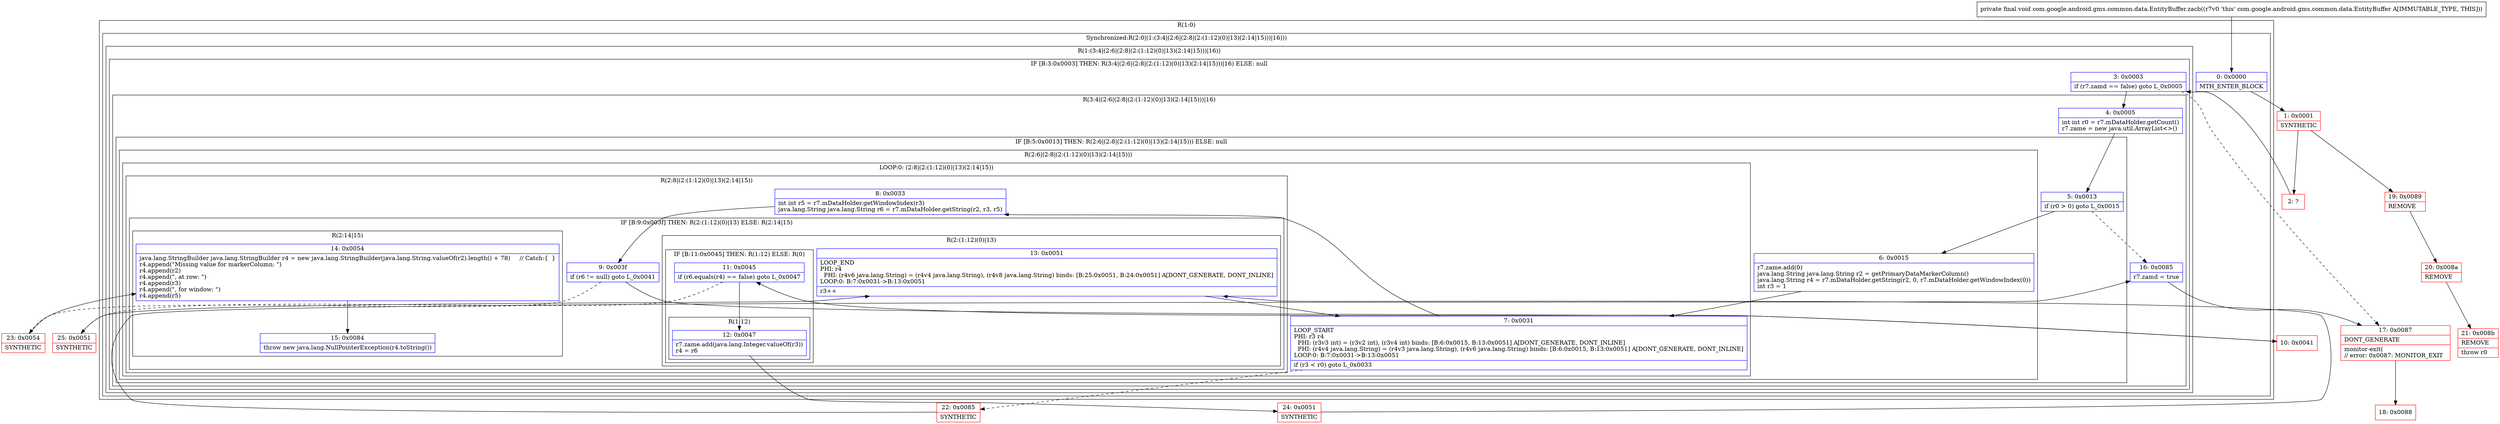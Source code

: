 digraph "CFG forcom.google.android.gms.common.data.EntityBuffer.zacb()V" {
subgraph cluster_Region_1059184441 {
label = "R(1:0)";
node [shape=record,color=blue];
subgraph cluster_SynchronizedRegion_2030794618 {
label = "Synchronized:R(2:0|(1:(3:4|(2:6|(2:8|(2:(1:12)(0)|13)(2:14|15)))|16)))";
node [shape=record,color=blue];
Node_0 [shape=record,label="{0\:\ 0x0000|MTH_ENTER_BLOCK\l}"];
subgraph cluster_Region_83653298 {
label = "R(1:(3:4|(2:6|(2:8|(2:(1:12)(0)|13)(2:14|15)))|16))";
node [shape=record,color=blue];
subgraph cluster_IfRegion_1171002904 {
label = "IF [B:3:0x0003] THEN: R(3:4|(2:6|(2:8|(2:(1:12)(0)|13)(2:14|15)))|16) ELSE: null";
node [shape=record,color=blue];
Node_3 [shape=record,label="{3\:\ 0x0003|if (r7.zamd == false) goto L_0x0005\l}"];
subgraph cluster_Region_55199658 {
label = "R(3:4|(2:6|(2:8|(2:(1:12)(0)|13)(2:14|15)))|16)";
node [shape=record,color=blue];
Node_4 [shape=record,label="{4\:\ 0x0005|int int r0 = r7.mDataHolder.getCount()\lr7.zame = new java.util.ArrayList\<\>()\l}"];
subgraph cluster_IfRegion_61423012 {
label = "IF [B:5:0x0013] THEN: R(2:6|(2:8|(2:(1:12)(0)|13)(2:14|15))) ELSE: null";
node [shape=record,color=blue];
Node_5 [shape=record,label="{5\:\ 0x0013|if (r0 \> 0) goto L_0x0015\l}"];
subgraph cluster_Region_1032860631 {
label = "R(2:6|(2:8|(2:(1:12)(0)|13)(2:14|15)))";
node [shape=record,color=blue];
Node_6 [shape=record,label="{6\:\ 0x0015|r7.zame.add(0)\ljava.lang.String java.lang.String r2 = getPrimaryDataMarkerColumn()\ljava.lang.String r4 = r7.mDataHolder.getString(r2, 0, r7.mDataHolder.getWindowIndex(0))\lint r3 = 1\l}"];
subgraph cluster_LoopRegion_121875056 {
label = "LOOP:0: (2:8|(2:(1:12)(0)|13)(2:14|15))";
node [shape=record,color=blue];
Node_7 [shape=record,label="{7\:\ 0x0031|LOOP_START\lPHI: r3 r4 \l  PHI: (r3v3 int) = (r3v2 int), (r3v4 int) binds: [B:6:0x0015, B:13:0x0051] A[DONT_GENERATE, DONT_INLINE]\l  PHI: (r4v4 java.lang.String) = (r4v3 java.lang.String), (r4v6 java.lang.String) binds: [B:6:0x0015, B:13:0x0051] A[DONT_GENERATE, DONT_INLINE]\lLOOP:0: B:7:0x0031\-\>B:13:0x0051\l|if (r3 \< r0) goto L_0x0033\l}"];
subgraph cluster_Region_1823888600 {
label = "R(2:8|(2:(1:12)(0)|13)(2:14|15))";
node [shape=record,color=blue];
Node_8 [shape=record,label="{8\:\ 0x0033|int int r5 = r7.mDataHolder.getWindowIndex(r3)\ljava.lang.String java.lang.String r6 = r7.mDataHolder.getString(r2, r3, r5)\l}"];
subgraph cluster_IfRegion_949429354 {
label = "IF [B:9:0x003f] THEN: R(2:(1:12)(0)|13) ELSE: R(2:14|15)";
node [shape=record,color=blue];
Node_9 [shape=record,label="{9\:\ 0x003f|if (r6 != null) goto L_0x0041\l}"];
subgraph cluster_Region_1590569212 {
label = "R(2:(1:12)(0)|13)";
node [shape=record,color=blue];
subgraph cluster_IfRegion_48304 {
label = "IF [B:11:0x0045] THEN: R(1:12) ELSE: R(0)";
node [shape=record,color=blue];
Node_11 [shape=record,label="{11\:\ 0x0045|if (r6.equals(r4) == false) goto L_0x0047\l}"];
subgraph cluster_Region_1018314362 {
label = "R(1:12)";
node [shape=record,color=blue];
Node_12 [shape=record,label="{12\:\ 0x0047|r7.zame.add(java.lang.Integer.valueOf(r3))\lr4 = r6\l}"];
}
subgraph cluster_Region_1957020047 {
label = "R(0)";
node [shape=record,color=blue];
}
}
Node_13 [shape=record,label="{13\:\ 0x0051|LOOP_END\lPHI: r4 \l  PHI: (r4v6 java.lang.String) = (r4v4 java.lang.String), (r4v8 java.lang.String) binds: [B:25:0x0051, B:24:0x0051] A[DONT_GENERATE, DONT_INLINE]\lLOOP:0: B:7:0x0031\-\>B:13:0x0051\l|r3++\l}"];
}
subgraph cluster_Region_649593079 {
label = "R(2:14|15)";
node [shape=record,color=blue];
Node_14 [shape=record,label="{14\:\ 0x0054|java.lang.StringBuilder java.lang.StringBuilder r4 = new java.lang.StringBuilder(java.lang.String.valueOf(r2).length() + 78)     \/\/ Catch:\{  \}\lr4.append(\"Missing value for markerColumn: \")\lr4.append(r2)\lr4.append(\", at row: \")\lr4.append(r3)\lr4.append(\", for window: \")\lr4.append(r5)\l}"];
Node_15 [shape=record,label="{15\:\ 0x0084|throw new java.lang.NullPointerException(r4.toString())\l}"];
}
}
}
}
}
}
Node_16 [shape=record,label="{16\:\ 0x0085|r7.zamd = true\l}"];
}
}
}
}
}
Node_1 [shape=record,color=red,label="{1\:\ 0x0001|SYNTHETIC\l}"];
Node_2 [shape=record,color=red,label="{2\:\ ?}"];
Node_10 [shape=record,color=red,label="{10\:\ 0x0041}"];
Node_17 [shape=record,color=red,label="{17\:\ 0x0087|DONT_GENERATE\l|monitor\-exit(\l\/\/ error: 0x0087: MONITOR_EXIT  \l}"];
Node_18 [shape=record,color=red,label="{18\:\ 0x0088}"];
Node_19 [shape=record,color=red,label="{19\:\ 0x0089|REMOVE\l}"];
Node_20 [shape=record,color=red,label="{20\:\ 0x008a|REMOVE\l}"];
Node_21 [shape=record,color=red,label="{21\:\ 0x008b|REMOVE\l|throw r0\l}"];
Node_22 [shape=record,color=red,label="{22\:\ 0x0085|SYNTHETIC\l}"];
Node_23 [shape=record,color=red,label="{23\:\ 0x0054|SYNTHETIC\l}"];
Node_24 [shape=record,color=red,label="{24\:\ 0x0051|SYNTHETIC\l}"];
Node_25 [shape=record,color=red,label="{25\:\ 0x0051|SYNTHETIC\l}"];
MethodNode[shape=record,label="{private final void com.google.android.gms.common.data.EntityBuffer.zacb((r7v0 'this' com.google.android.gms.common.data.EntityBuffer A[IMMUTABLE_TYPE, THIS])) }"];
MethodNode -> Node_0;
Node_0 -> Node_1;
Node_3 -> Node_4;
Node_3 -> Node_17[style=dashed];
Node_4 -> Node_5;
Node_5 -> Node_6;
Node_5 -> Node_16[style=dashed];
Node_6 -> Node_7;
Node_7 -> Node_8;
Node_7 -> Node_22[style=dashed];
Node_8 -> Node_9;
Node_9 -> Node_10;
Node_9 -> Node_23[style=dashed];
Node_11 -> Node_12;
Node_11 -> Node_25[style=dashed];
Node_12 -> Node_24;
Node_13 -> Node_7;
Node_14 -> Node_15;
Node_16 -> Node_17;
Node_1 -> Node_2;
Node_1 -> Node_19;
Node_2 -> Node_3;
Node_10 -> Node_11;
Node_17 -> Node_18;
Node_19 -> Node_20;
Node_20 -> Node_21;
Node_22 -> Node_16;
Node_23 -> Node_14;
Node_24 -> Node_13;
Node_25 -> Node_13;
}

